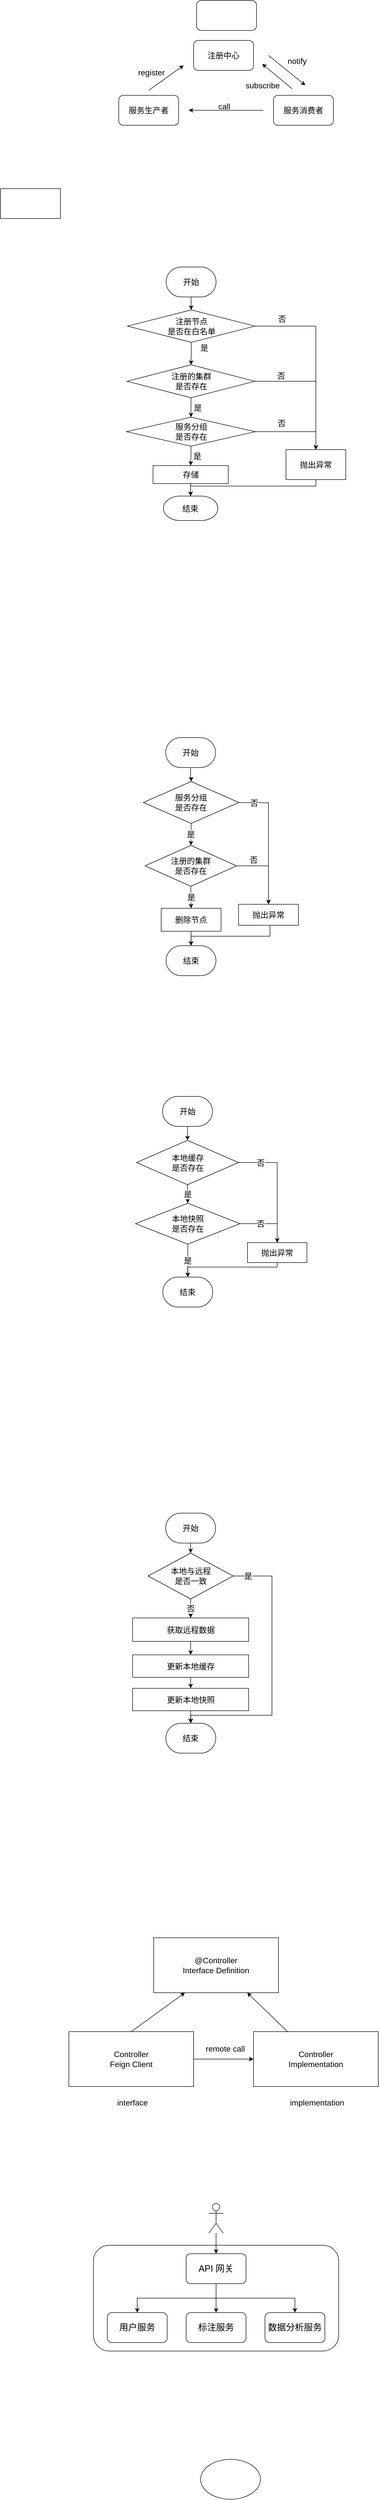 <mxfile version="15.5.8" type="github">
  <diagram id="2iD1uwLVrEYLkPj4rfC0" name="第 1 页">
    <mxGraphModel dx="2249" dy="754" grid="0" gridSize="10" guides="1" tooltips="1" connect="1" arrows="1" fold="1" page="1" pageScale="1" pageWidth="827" pageHeight="1169" math="0" shadow="0">
      <root>
        <mxCell id="0" />
        <mxCell id="1" parent="0" />
        <mxCell id="UD3vO19upJAUyQ9-qUjb-2" value="" style="rounded=1;whiteSpace=wrap;html=1;fontSize=18;" parent="1" vertex="1">
          <mxGeometry x="149.25" y="4498" width="491.5" height="212" as="geometry" />
        </mxCell>
        <mxCell id="YrsrtHYI-QYg7MPrzIgh-8" value="是" style="edgeStyle=orthogonalEdgeStyle;rounded=0;orthogonalLoop=1;jettySize=auto;html=1;fontSize=16;spacing=2;" parent="1" source="YrsrtHYI-QYg7MPrzIgh-2" target="YrsrtHYI-QYg7MPrzIgh-3" edge="1">
          <mxGeometry x="-0.011" y="-13" relative="1" as="geometry">
            <mxPoint x="26" y="1" as="offset" />
          </mxGeometry>
        </mxCell>
        <mxCell id="YrsrtHYI-QYg7MPrzIgh-13" value="" style="edgeStyle=orthogonalEdgeStyle;rounded=0;orthogonalLoop=1;jettySize=auto;html=1;fontSize=16;spacing=2;" parent="1" source="YrsrtHYI-QYg7MPrzIgh-2" target="YrsrtHYI-QYg7MPrzIgh-12" edge="1">
          <mxGeometry relative="1" as="geometry" />
        </mxCell>
        <mxCell id="YrsrtHYI-QYg7MPrzIgh-35" value="否" style="edgeLabel;html=1;align=center;verticalAlign=middle;resizable=0;points=[];fontSize=16;spacing=2;" parent="YrsrtHYI-QYg7MPrzIgh-13" vertex="1" connectable="0">
          <mxGeometry x="-0.628" y="2" relative="1" as="geometry">
            <mxPoint x="-15" y="-13" as="offset" />
          </mxGeometry>
        </mxCell>
        <mxCell id="YrsrtHYI-QYg7MPrzIgh-2" value="注册节点&lt;br&gt;是否在白名单" style="strokeWidth=1;html=1;shape=mxgraph.flowchart.decision;whiteSpace=wrap;fontSize=16;spacing=2;" parent="1" vertex="1">
          <mxGeometry x="217.5" y="620" width="255.5" height="65" as="geometry" />
        </mxCell>
        <mxCell id="YrsrtHYI-QYg7MPrzIgh-9" value="是" style="edgeStyle=orthogonalEdgeStyle;rounded=0;orthogonalLoop=1;jettySize=auto;html=1;fontSize=16;spacing=2;" parent="1" source="YrsrtHYI-QYg7MPrzIgh-3" target="YrsrtHYI-QYg7MPrzIgh-4" edge="1">
          <mxGeometry x="0.048" y="13" relative="1" as="geometry">
            <mxPoint as="offset" />
          </mxGeometry>
        </mxCell>
        <mxCell id="YrsrtHYI-QYg7MPrzIgh-14" style="edgeStyle=orthogonalEdgeStyle;rounded=0;orthogonalLoop=1;jettySize=auto;html=1;fontSize=16;spacing=2;" parent="1" source="YrsrtHYI-QYg7MPrzIgh-3" target="YrsrtHYI-QYg7MPrzIgh-12" edge="1">
          <mxGeometry relative="1" as="geometry" />
        </mxCell>
        <mxCell id="YrsrtHYI-QYg7MPrzIgh-37" value="否" style="edgeLabel;html=1;align=center;verticalAlign=middle;resizable=0;points=[];fontSize=16;spacing=2;" parent="YrsrtHYI-QYg7MPrzIgh-14" vertex="1" connectable="0">
          <mxGeometry x="-0.45" y="2" relative="1" as="geometry">
            <mxPoint x="-19" y="-9" as="offset" />
          </mxGeometry>
        </mxCell>
        <mxCell id="YrsrtHYI-QYg7MPrzIgh-3" value="注册的集群&lt;br&gt;是否存在" style="strokeWidth=1;html=1;shape=mxgraph.flowchart.decision;whiteSpace=wrap;fontSize=16;spacing=2;" parent="1" vertex="1">
          <mxGeometry x="216.5" y="730" width="256.5" height="66" as="geometry" />
        </mxCell>
        <mxCell id="YrsrtHYI-QYg7MPrzIgh-10" value="是" style="edgeStyle=orthogonalEdgeStyle;rounded=0;orthogonalLoop=1;jettySize=auto;html=1;fontSize=16;spacing=2;" parent="1" source="YrsrtHYI-QYg7MPrzIgh-4" target="YrsrtHYI-QYg7MPrzIgh-5" edge="1">
          <mxGeometry x="0.053" y="13" relative="1" as="geometry">
            <mxPoint as="offset" />
          </mxGeometry>
        </mxCell>
        <mxCell id="YrsrtHYI-QYg7MPrzIgh-15" style="edgeStyle=orthogonalEdgeStyle;rounded=0;orthogonalLoop=1;jettySize=auto;html=1;entryX=0.5;entryY=0;entryDx=0;entryDy=0;fontSize=16;spacing=2;" parent="1" source="YrsrtHYI-QYg7MPrzIgh-4" target="YrsrtHYI-QYg7MPrzIgh-12" edge="1">
          <mxGeometry relative="1" as="geometry" />
        </mxCell>
        <mxCell id="YrsrtHYI-QYg7MPrzIgh-38" value="否" style="edgeLabel;html=1;align=center;verticalAlign=middle;resizable=0;points=[];fontSize=16;spacing=2;" parent="YrsrtHYI-QYg7MPrzIgh-15" vertex="1" connectable="0">
          <mxGeometry x="0.152" relative="1" as="geometry">
            <mxPoint x="-39" y="-17" as="offset" />
          </mxGeometry>
        </mxCell>
        <mxCell id="YrsrtHYI-QYg7MPrzIgh-4" value="服务分组&lt;br&gt;是否存在" style="strokeWidth=1;html=1;shape=mxgraph.flowchart.decision;whiteSpace=wrap;fontSize=16;spacing=2;" parent="1" vertex="1">
          <mxGeometry x="215.5" y="835" width="258.5" height="58" as="geometry" />
        </mxCell>
        <mxCell id="j27-UPsUFmjhcpYpjSjP-5" value="" style="edgeStyle=orthogonalEdgeStyle;rounded=0;orthogonalLoop=1;jettySize=auto;html=1;fontSize=16;spacing=2;" parent="1" source="YrsrtHYI-QYg7MPrzIgh-5" target="j27-UPsUFmjhcpYpjSjP-4" edge="1">
          <mxGeometry relative="1" as="geometry" />
        </mxCell>
        <mxCell id="YrsrtHYI-QYg7MPrzIgh-5" value="存储" style="whiteSpace=wrap;html=1;fontSize=16;strokeWidth=1;spacing=2;" parent="1" vertex="1">
          <mxGeometry x="268.62" y="932" width="150.75" height="36" as="geometry" />
        </mxCell>
        <mxCell id="wYxoG2GTkyHHCpLY2KNG-2" style="edgeStyle=orthogonalEdgeStyle;rounded=0;jumpStyle=none;orthogonalLoop=1;jettySize=auto;html=1;exitX=0.5;exitY=1;exitDx=0;exitDy=0;entryX=0.5;entryY=0;entryDx=0;entryDy=0;entryPerimeter=0;verticalAlign=middle;" edge="1" parent="1" source="YrsrtHYI-QYg7MPrzIgh-12" target="j27-UPsUFmjhcpYpjSjP-4">
          <mxGeometry relative="1" as="geometry">
            <Array as="points">
              <mxPoint x="595" y="973" />
              <mxPoint x="344" y="973" />
            </Array>
          </mxGeometry>
        </mxCell>
        <mxCell id="YrsrtHYI-QYg7MPrzIgh-12" value="抛出异常" style="whiteSpace=wrap;html=1;strokeWidth=1;fontSize=16;spacing=2;" parent="1" vertex="1">
          <mxGeometry x="535" y="900" width="120" height="60" as="geometry" />
        </mxCell>
        <mxCell id="YrsrtHYI-QYg7MPrzIgh-19" value="是" style="edgeStyle=orthogonalEdgeStyle;rounded=0;orthogonalLoop=1;jettySize=auto;html=1;fontSize=16;" parent="1" source="YrsrtHYI-QYg7MPrzIgh-21" target="YrsrtHYI-QYg7MPrzIgh-24" edge="1">
          <mxGeometry relative="1" as="geometry" />
        </mxCell>
        <mxCell id="YrsrtHYI-QYg7MPrzIgh-20" value="" style="edgeStyle=orthogonalEdgeStyle;rounded=0;orthogonalLoop=1;jettySize=auto;html=1;fontSize=16;" parent="1" target="YrsrtHYI-QYg7MPrzIgh-32" edge="1">
          <mxGeometry relative="1" as="geometry">
            <mxPoint x="416" y="1607.059" as="sourcePoint" />
          </mxGeometry>
        </mxCell>
        <mxCell id="YrsrtHYI-QYg7MPrzIgh-39" value="否" style="edgeLabel;html=1;align=center;verticalAlign=middle;resizable=0;points=[];fontSize=16;" parent="YrsrtHYI-QYg7MPrzIgh-20" vertex="1" connectable="0">
          <mxGeometry x="-0.427" y="-5" relative="1" as="geometry">
            <mxPoint x="-28" y="-5" as="offset" />
          </mxGeometry>
        </mxCell>
        <mxCell id="YrsrtHYI-QYg7MPrzIgh-21" value="服务分组&lt;br&gt;是否存在" style="strokeWidth=1;html=1;shape=mxgraph.flowchart.decision;whiteSpace=wrap;fontSize=16;" parent="1" vertex="1">
          <mxGeometry x="249.25" y="1565" width="191.5" height="84" as="geometry" />
        </mxCell>
        <mxCell id="YrsrtHYI-QYg7MPrzIgh-22" value="是" style="edgeStyle=orthogonalEdgeStyle;rounded=0;orthogonalLoop=1;jettySize=auto;html=1;entryX=0.5;entryY=0;entryDx=0;entryDy=0;fontSize=16;" parent="1" source="YrsrtHYI-QYg7MPrzIgh-24" target="YrsrtHYI-QYg7MPrzIgh-33" edge="1">
          <mxGeometry relative="1" as="geometry">
            <mxPoint x="345" y="1870" as="targetPoint" />
          </mxGeometry>
        </mxCell>
        <mxCell id="YrsrtHYI-QYg7MPrzIgh-23" style="edgeStyle=orthogonalEdgeStyle;rounded=0;orthogonalLoop=1;jettySize=auto;html=1;fontSize=16;" parent="1" source="YrsrtHYI-QYg7MPrzIgh-24" target="YrsrtHYI-QYg7MPrzIgh-32" edge="1">
          <mxGeometry relative="1" as="geometry" />
        </mxCell>
        <mxCell id="YrsrtHYI-QYg7MPrzIgh-40" value="否" style="edgeLabel;html=1;align=center;verticalAlign=middle;resizable=0;points=[];fontSize=16;" parent="YrsrtHYI-QYg7MPrzIgh-23" vertex="1" connectable="0">
          <mxGeometry x="0.224" y="-1" relative="1" as="geometry">
            <mxPoint x="-29" y="-35" as="offset" />
          </mxGeometry>
        </mxCell>
        <mxCell id="YrsrtHYI-QYg7MPrzIgh-24" value="注册的集群&lt;br&gt;是否存在" style="strokeWidth=1;html=1;shape=mxgraph.flowchart.decision;whiteSpace=wrap;fontSize=16;" parent="1" vertex="1">
          <mxGeometry x="252.75" y="1693" width="183.25" height="82" as="geometry" />
        </mxCell>
        <mxCell id="iiarOIH6o6DObafJ99A6-1" style="edgeStyle=orthogonalEdgeStyle;rounded=0;orthogonalLoop=1;jettySize=auto;html=1;entryX=0.5;entryY=0;entryDx=0;entryDy=0;entryPerimeter=0;" parent="1" source="YrsrtHYI-QYg7MPrzIgh-32" target="j27-UPsUFmjhcpYpjSjP-9" edge="1">
          <mxGeometry relative="1" as="geometry">
            <Array as="points">
              <mxPoint x="503" y="1875" />
              <mxPoint x="345" y="1875" />
            </Array>
          </mxGeometry>
        </mxCell>
        <mxCell id="YrsrtHYI-QYg7MPrzIgh-32" value="抛出异常" style="whiteSpace=wrap;html=1;strokeWidth=1;fontSize=16;" parent="1" vertex="1">
          <mxGeometry x="440" y="1811" width="120.06" height="42" as="geometry" />
        </mxCell>
        <mxCell id="j27-UPsUFmjhcpYpjSjP-11" value="" style="edgeStyle=orthogonalEdgeStyle;rounded=0;orthogonalLoop=1;jettySize=auto;html=1;fontSize=16;" parent="1" source="YrsrtHYI-QYg7MPrzIgh-33" target="j27-UPsUFmjhcpYpjSjP-9" edge="1">
          <mxGeometry relative="1" as="geometry" />
        </mxCell>
        <mxCell id="YrsrtHYI-QYg7MPrzIgh-33" value="删除节点" style="whiteSpace=wrap;html=1;fontSize=16;strokeWidth=1;" parent="1" vertex="1">
          <mxGeometry x="285" y="1819" width="120" height="46" as="geometry" />
        </mxCell>
        <mxCell id="YrsrtHYI-QYg7MPrzIgh-43" value="是" style="edgeStyle=orthogonalEdgeStyle;rounded=0;orthogonalLoop=1;jettySize=auto;html=1;fontSize=16;" parent="1" source="YrsrtHYI-QYg7MPrzIgh-46" target="YrsrtHYI-QYg7MPrzIgh-50" edge="1">
          <mxGeometry relative="1" as="geometry" />
        </mxCell>
        <mxCell id="YrsrtHYI-QYg7MPrzIgh-44" value="" style="edgeStyle=orthogonalEdgeStyle;rounded=0;orthogonalLoop=1;jettySize=auto;html=1;fontSize=16;" parent="1" source="YrsrtHYI-QYg7MPrzIgh-46" target="YrsrtHYI-QYg7MPrzIgh-53" edge="1">
          <mxGeometry relative="1" as="geometry" />
        </mxCell>
        <mxCell id="YrsrtHYI-QYg7MPrzIgh-45" value="否" style="edgeLabel;html=1;align=center;verticalAlign=middle;resizable=0;points=[];fontSize=16;" parent="YrsrtHYI-QYg7MPrzIgh-44" vertex="1" connectable="0">
          <mxGeometry x="-0.427" y="-5" relative="1" as="geometry">
            <mxPoint x="-24" y="-5" as="offset" />
          </mxGeometry>
        </mxCell>
        <mxCell id="YrsrtHYI-QYg7MPrzIgh-46" value="本地缓存&lt;br&gt;是否存在" style="strokeWidth=1;html=1;shape=mxgraph.flowchart.decision;whiteSpace=wrap;fontSize=16;" parent="1" vertex="1">
          <mxGeometry x="235.5" y="2284" width="204.5" height="89" as="geometry" />
        </mxCell>
        <mxCell id="YrsrtHYI-QYg7MPrzIgh-47" value="是" style="edgeStyle=orthogonalEdgeStyle;rounded=0;orthogonalLoop=1;jettySize=auto;html=1;entryX=0.5;entryY=0;entryDx=0;entryDy=0;fontSize=16;entryPerimeter=0;" parent="1" source="YrsrtHYI-QYg7MPrzIgh-50" target="j27-UPsUFmjhcpYpjSjP-13" edge="1">
          <mxGeometry relative="1" as="geometry">
            <mxPoint x="344.31" y="2595" as="targetPoint" />
          </mxGeometry>
        </mxCell>
        <mxCell id="YrsrtHYI-QYg7MPrzIgh-48" style="edgeStyle=orthogonalEdgeStyle;rounded=0;orthogonalLoop=1;jettySize=auto;html=1;fontSize=16;entryX=0.5;entryY=0;entryDx=0;entryDy=0;" parent="1" source="YrsrtHYI-QYg7MPrzIgh-50" target="YrsrtHYI-QYg7MPrzIgh-53" edge="1">
          <mxGeometry relative="1" as="geometry" />
        </mxCell>
        <mxCell id="YrsrtHYI-QYg7MPrzIgh-49" value="否" style="edgeLabel;html=1;align=center;verticalAlign=middle;resizable=0;points=[];fontSize=16;" parent="YrsrtHYI-QYg7MPrzIgh-48" vertex="1" connectable="0">
          <mxGeometry x="0.224" y="-1" relative="1" as="geometry">
            <mxPoint x="-28" y="-1" as="offset" />
          </mxGeometry>
        </mxCell>
        <mxCell id="YrsrtHYI-QYg7MPrzIgh-50" value="本地快照&lt;br&gt;是否存在" style="strokeWidth=1;html=1;shape=mxgraph.flowchart.decision;whiteSpace=wrap;fontSize=16;" parent="1" vertex="1">
          <mxGeometry x="233.69" y="2410" width="209.25" height="82" as="geometry" />
        </mxCell>
        <mxCell id="iiarOIH6o6DObafJ99A6-2" style="edgeStyle=orthogonalEdgeStyle;rounded=0;orthogonalLoop=1;jettySize=auto;html=1;exitX=0.5;exitY=1;exitDx=0;exitDy=0;entryX=0.5;entryY=0;entryDx=0;entryDy=0;entryPerimeter=0;" parent="1" source="YrsrtHYI-QYg7MPrzIgh-53" target="j27-UPsUFmjhcpYpjSjP-13" edge="1">
          <mxGeometry relative="1" as="geometry">
            <Array as="points">
              <mxPoint x="518" y="2538" />
              <mxPoint x="338" y="2538" />
            </Array>
          </mxGeometry>
        </mxCell>
        <mxCell id="YrsrtHYI-QYg7MPrzIgh-53" value="抛出异常" style="whiteSpace=wrap;html=1;strokeWidth=1;fontSize=16;" parent="1" vertex="1">
          <mxGeometry x="458" y="2489" width="119" height="40" as="geometry" />
        </mxCell>
        <mxCell id="YrsrtHYI-QYg7MPrzIgh-72" value="否" style="edgeStyle=orthogonalEdgeStyle;rounded=0;orthogonalLoop=1;jettySize=auto;html=1;fontSize=16;" parent="1" source="YrsrtHYI-QYg7MPrzIgh-61" target="YrsrtHYI-QYg7MPrzIgh-69" edge="1">
          <mxGeometry relative="1" as="geometry" />
        </mxCell>
        <mxCell id="YrsrtHYI-QYg7MPrzIgh-74" style="edgeStyle=orthogonalEdgeStyle;rounded=0;orthogonalLoop=1;jettySize=auto;html=1;exitX=1;exitY=0.5;exitDx=0;exitDy=0;exitPerimeter=0;entryX=0.5;entryY=0;entryDx=0;entryDy=0;entryPerimeter=0;fontSize=16;" parent="1" source="YrsrtHYI-QYg7MPrzIgh-61" target="j27-UPsUFmjhcpYpjSjP-17" edge="1">
          <mxGeometry relative="1" as="geometry">
            <Array as="points">
              <mxPoint x="507" y="3157" />
              <mxPoint x="507" y="3436" />
              <mxPoint x="345" y="3436" />
            </Array>
            <mxPoint x="440" y="3630" as="targetPoint" />
          </mxGeometry>
        </mxCell>
        <mxCell id="YrsrtHYI-QYg7MPrzIgh-76" value="是" style="edgeLabel;html=1;align=center;verticalAlign=middle;resizable=0;points=[];fontSize=16;" parent="YrsrtHYI-QYg7MPrzIgh-74" vertex="1" connectable="0">
          <mxGeometry x="-0.853" y="2" relative="1" as="geometry">
            <mxPoint x="-10" y="2" as="offset" />
          </mxGeometry>
        </mxCell>
        <mxCell id="YrsrtHYI-QYg7MPrzIgh-61" value="本地与远程&lt;br&gt;是否一致" style="strokeWidth=1;html=1;shape=mxgraph.flowchart.decision;whiteSpace=wrap;fontSize=16;" parent="1" vertex="1">
          <mxGeometry x="258.75" y="3111" width="170.5" height="92" as="geometry" />
        </mxCell>
        <mxCell id="YrsrtHYI-QYg7MPrzIgh-77" value="" style="edgeStyle=orthogonalEdgeStyle;rounded=0;orthogonalLoop=1;jettySize=auto;html=1;fontSize=16;" parent="1" source="YrsrtHYI-QYg7MPrzIgh-69" target="YrsrtHYI-QYg7MPrzIgh-70" edge="1">
          <mxGeometry relative="1" as="geometry" />
        </mxCell>
        <mxCell id="YrsrtHYI-QYg7MPrzIgh-69" value="获取远程数据" style="whiteSpace=wrap;html=1;fontSize=16;" parent="1" vertex="1">
          <mxGeometry x="227.75" y="3241" width="232.5" height="47" as="geometry" />
        </mxCell>
        <mxCell id="YrsrtHYI-QYg7MPrzIgh-78" value="" style="edgeStyle=orthogonalEdgeStyle;rounded=0;orthogonalLoop=1;jettySize=auto;html=1;fontSize=16;" parent="1" source="YrsrtHYI-QYg7MPrzIgh-70" target="YrsrtHYI-QYg7MPrzIgh-71" edge="1">
          <mxGeometry relative="1" as="geometry" />
        </mxCell>
        <mxCell id="YrsrtHYI-QYg7MPrzIgh-70" value="更新本地缓存" style="whiteSpace=wrap;html=1;fontSize=16;" parent="1" vertex="1">
          <mxGeometry x="227.75" y="3315" width="232.5" height="45" as="geometry" />
        </mxCell>
        <mxCell id="j27-UPsUFmjhcpYpjSjP-18" value="" style="edgeStyle=orthogonalEdgeStyle;rounded=0;orthogonalLoop=1;jettySize=auto;html=1;fontSize=16;" parent="1" source="YrsrtHYI-QYg7MPrzIgh-71" target="j27-UPsUFmjhcpYpjSjP-17" edge="1">
          <mxGeometry relative="1" as="geometry" />
        </mxCell>
        <mxCell id="YrsrtHYI-QYg7MPrzIgh-71" value="更新本地快照" style="whiteSpace=wrap;html=1;fontSize=16;" parent="1" vertex="1">
          <mxGeometry x="227.75" y="3382" width="232.5" height="45" as="geometry" />
        </mxCell>
        <mxCell id="YrsrtHYI-QYg7MPrzIgh-80" value="注册中心" style="rounded=1;whiteSpace=wrap;html=1;fontSize=16;" parent="1" vertex="1">
          <mxGeometry x="350" y="80" width="120" height="60" as="geometry" />
        </mxCell>
        <mxCell id="YrsrtHYI-QYg7MPrzIgh-81" value="服务生产者" style="rounded=1;whiteSpace=wrap;html=1;fontSize=16;" parent="1" vertex="1">
          <mxGeometry x="200" y="190" width="120" height="60" as="geometry" />
        </mxCell>
        <mxCell id="YrsrtHYI-QYg7MPrzIgh-82" value="服务消费者" style="rounded=1;whiteSpace=wrap;html=1;fontSize=16;" parent="1" vertex="1">
          <mxGeometry x="510" y="190" width="120" height="60" as="geometry" />
        </mxCell>
        <mxCell id="YrsrtHYI-QYg7MPrzIgh-83" value="register" style="endArrow=classic;html=1;fontSize=16;verticalAlign=middle;horizontal=1;" parent="1" edge="1">
          <mxGeometry x="-0.419" y="26" width="50" height="50" relative="1" as="geometry">
            <mxPoint x="260" y="180" as="sourcePoint" />
            <mxPoint x="330" y="130" as="targetPoint" />
            <mxPoint as="offset" />
          </mxGeometry>
        </mxCell>
        <mxCell id="YrsrtHYI-QYg7MPrzIgh-85" value="" style="endArrow=classic;html=1;fontSize=16;" parent="1" edge="1">
          <mxGeometry width="50" height="50" relative="1" as="geometry">
            <mxPoint x="490" y="220" as="sourcePoint" />
            <mxPoint x="340" y="220" as="targetPoint" />
          </mxGeometry>
        </mxCell>
        <mxCell id="YrsrtHYI-QYg7MPrzIgh-86" value="call" style="text;html=1;align=center;verticalAlign=middle;resizable=0;points=[];autosize=1;strokeColor=none;fontSize=16;" parent="1" vertex="1">
          <mxGeometry x="394" y="200" width="34" height="23" as="geometry" />
        </mxCell>
        <mxCell id="YrsrtHYI-QYg7MPrzIgh-87" value="notify" style="endArrow=classic;html=1;fontSize=16;" parent="1" edge="1">
          <mxGeometry x="0.076" y="27" width="50" height="50" relative="1" as="geometry">
            <mxPoint x="500" y="110" as="sourcePoint" />
            <mxPoint x="574" y="170" as="targetPoint" />
            <mxPoint as="offset" />
          </mxGeometry>
        </mxCell>
        <mxCell id="YrsrtHYI-QYg7MPrzIgh-88" value="subscribe" style="endArrow=classic;html=1;fontSize=16;jumpStyle=none;" parent="1" edge="1">
          <mxGeometry x="0.295" y="33" width="50" height="50" relative="1" as="geometry">
            <mxPoint x="547.5" y="177" as="sourcePoint" />
            <mxPoint x="487.5" y="127" as="targetPoint" />
            <mxPoint as="offset" />
          </mxGeometry>
        </mxCell>
        <mxCell id="SiMLb0D92PcRW1BsGm0O-1" value="@Controller&lt;br style=&quot;font-size: 16px;&quot;&gt;Interface Definition" style="rounded=0;whiteSpace=wrap;html=1;fontSize=16;" parent="1" vertex="1">
          <mxGeometry x="270" y="3882" width="250" height="110" as="geometry" />
        </mxCell>
        <mxCell id="SiMLb0D92PcRW1BsGm0O-4" style="rounded=0;orthogonalLoop=1;jettySize=auto;html=1;exitX=0.5;exitY=0;exitDx=0;exitDy=0;fontSize=16;entryX=0.25;entryY=1;entryDx=0;entryDy=0;" parent="1" source="SiMLb0D92PcRW1BsGm0O-2" target="SiMLb0D92PcRW1BsGm0O-1" edge="1">
          <mxGeometry relative="1" as="geometry">
            <mxPoint x="340" y="3960" as="targetPoint" />
          </mxGeometry>
        </mxCell>
        <mxCell id="SiMLb0D92PcRW1BsGm0O-6" value="remote call" style="edgeStyle=none;rounded=0;orthogonalLoop=1;jettySize=auto;html=1;exitX=1;exitY=0.5;exitDx=0;exitDy=0;entryX=0;entryY=0.5;entryDx=0;entryDy=0;fontSize=16;" parent="1" source="SiMLb0D92PcRW1BsGm0O-2" target="SiMLb0D92PcRW1BsGm0O-3" edge="1">
          <mxGeometry x="0.05" y="21" relative="1" as="geometry">
            <mxPoint as="offset" />
          </mxGeometry>
        </mxCell>
        <mxCell id="SiMLb0D92PcRW1BsGm0O-7" style="edgeStyle=none;rounded=0;orthogonalLoop=1;jettySize=auto;html=1;entryX=0.75;entryY=1;entryDx=0;entryDy=0;fontSize=16;" parent="1" source="SiMLb0D92PcRW1BsGm0O-3" target="SiMLb0D92PcRW1BsGm0O-1" edge="1">
          <mxGeometry relative="1" as="geometry" />
        </mxCell>
        <mxCell id="SiMLb0D92PcRW1BsGm0O-9" value="" style="group;fontSize=16;" parent="1" vertex="1" connectable="0">
          <mxGeometry x="470" y="4070" width="250" height="155" as="geometry" />
        </mxCell>
        <mxCell id="SiMLb0D92PcRW1BsGm0O-3" value="Controller&lt;br style=&quot;font-size: 16px;&quot;&gt;Implementation" style="rounded=0;whiteSpace=wrap;html=1;fontSize=16;" parent="SiMLb0D92PcRW1BsGm0O-9" vertex="1">
          <mxGeometry width="250" height="110" as="geometry" />
        </mxCell>
        <mxCell id="SiMLb0D92PcRW1BsGm0O-8" value="implementation" style="text;html=1;align=center;verticalAlign=middle;resizable=0;points=[];autosize=1;strokeColor=none;fontSize=16;" parent="SiMLb0D92PcRW1BsGm0O-9" vertex="1">
          <mxGeometry x="67" y="130" width="119" height="23" as="geometry" />
        </mxCell>
        <mxCell id="SiMLb0D92PcRW1BsGm0O-10" value="" style="group;fontSize=16;" parent="1" vertex="1" connectable="0">
          <mxGeometry x="100" y="4070" width="250" height="155" as="geometry" />
        </mxCell>
        <mxCell id="SiMLb0D92PcRW1BsGm0O-2" value="Controller&lt;br style=&quot;font-size: 16px;&quot;&gt;Feign Client" style="rounded=0;whiteSpace=wrap;html=1;fontSize=16;" parent="SiMLb0D92PcRW1BsGm0O-10" vertex="1">
          <mxGeometry width="250" height="110" as="geometry" />
        </mxCell>
        <mxCell id="SiMLb0D92PcRW1BsGm0O-5" value="interface" style="text;html=1;align=center;verticalAlign=middle;resizable=0;points=[];autosize=1;strokeColor=none;fontSize=16;" parent="SiMLb0D92PcRW1BsGm0O-10" vertex="1">
          <mxGeometry x="91" y="130" width="71" height="23" as="geometry" />
        </mxCell>
        <mxCell id="UD3vO19upJAUyQ9-qUjb-12" style="edgeStyle=orthogonalEdgeStyle;rounded=0;orthogonalLoop=1;jettySize=auto;html=1;fontSize=18;" parent="1" source="UD3vO19upJAUyQ9-qUjb-1" target="UD3vO19upJAUyQ9-qUjb-3" edge="1">
          <mxGeometry relative="1" as="geometry" />
        </mxCell>
        <mxCell id="UD3vO19upJAUyQ9-qUjb-1" value="" style="shape=umlActor;verticalLabelPosition=bottom;verticalAlign=top;html=1;outlineConnect=0;fontSize=18;" parent="1" vertex="1">
          <mxGeometry x="380.5" y="4414" width="29" height="60" as="geometry" />
        </mxCell>
        <mxCell id="UD3vO19upJAUyQ9-qUjb-14" style="edgeStyle=orthogonalEdgeStyle;rounded=0;orthogonalLoop=1;jettySize=auto;html=1;exitX=0.5;exitY=1;exitDx=0;exitDy=0;entryX=0.5;entryY=0;entryDx=0;entryDy=0;fontSize=18;" parent="1" source="UD3vO19upJAUyQ9-qUjb-3" target="UD3vO19upJAUyQ9-qUjb-6" edge="1">
          <mxGeometry relative="1" as="geometry" />
        </mxCell>
        <mxCell id="UD3vO19upJAUyQ9-qUjb-15" style="edgeStyle=orthogonalEdgeStyle;rounded=0;orthogonalLoop=1;jettySize=auto;html=1;exitX=0.5;exitY=1;exitDx=0;exitDy=0;fontSize=18;" parent="1" source="UD3vO19upJAUyQ9-qUjb-3" target="UD3vO19upJAUyQ9-qUjb-4" edge="1">
          <mxGeometry relative="1" as="geometry" />
        </mxCell>
        <mxCell id="wYxoG2GTkyHHCpLY2KNG-1" style="edgeStyle=orthogonalEdgeStyle;rounded=0;orthogonalLoop=1;jettySize=auto;html=1;exitX=0.5;exitY=1;exitDx=0;exitDy=0;entryX=0.5;entryY=0;entryDx=0;entryDy=0;verticalAlign=middle;" edge="1" parent="1" source="UD3vO19upJAUyQ9-qUjb-3" target="UD3vO19upJAUyQ9-qUjb-5">
          <mxGeometry relative="1" as="geometry" />
        </mxCell>
        <mxCell id="UD3vO19upJAUyQ9-qUjb-3" value="API 网关" style="rounded=1;whiteSpace=wrap;html=1;fontSize=18;" parent="1" vertex="1">
          <mxGeometry x="335" y="4515" width="120" height="60" as="geometry" />
        </mxCell>
        <mxCell id="UD3vO19upJAUyQ9-qUjb-4" value="用户服务" style="rounded=1;whiteSpace=wrap;html=1;fontSize=18;" parent="1" vertex="1">
          <mxGeometry x="177" y="4633" width="120" height="60" as="geometry" />
        </mxCell>
        <mxCell id="UD3vO19upJAUyQ9-qUjb-5" value="标注服务" style="rounded=1;whiteSpace=wrap;html=1;fontSize=18;" parent="1" vertex="1">
          <mxGeometry x="335" y="4633" width="120" height="60" as="geometry" />
        </mxCell>
        <mxCell id="UD3vO19upJAUyQ9-qUjb-6" value="数据分析服务" style="rounded=1;whiteSpace=wrap;html=1;fontSize=18;" parent="1" vertex="1">
          <mxGeometry x="493" y="4633" width="120" height="60" as="geometry" />
        </mxCell>
        <mxCell id="pNN4n-swmhtI7coKqqLk-1" value="" style="rounded=1;whiteSpace=wrap;html=1;fontSize=16;" parent="1" vertex="1">
          <mxGeometry x="356" width="120" height="60" as="geometry" />
        </mxCell>
        <mxCell id="pNN4n-swmhtI7coKqqLk-2" value="" style="rounded=0;whiteSpace=wrap;html=1;fontSize=16;" parent="1" vertex="1">
          <mxGeometry x="-37" y="377" width="120" height="60" as="geometry" />
        </mxCell>
        <mxCell id="pNN4n-swmhtI7coKqqLk-3" value="" style="ellipse;whiteSpace=wrap;html=1;fontSize=16;" parent="1" vertex="1">
          <mxGeometry x="364" y="4927" width="120" height="80" as="geometry" />
        </mxCell>
        <mxCell id="j27-UPsUFmjhcpYpjSjP-3" value="" style="edgeStyle=orthogonalEdgeStyle;rounded=0;orthogonalLoop=1;jettySize=auto;html=1;fontSize=16;spacing=2;" parent="1" source="j27-UPsUFmjhcpYpjSjP-1" target="YrsrtHYI-QYg7MPrzIgh-2" edge="1">
          <mxGeometry relative="1" as="geometry" />
        </mxCell>
        <mxCell id="j27-UPsUFmjhcpYpjSjP-1" value="开始" style="strokeWidth=1;html=1;shape=mxgraph.flowchart.terminator;whiteSpace=wrap;fontSize=16;spacing=2;" parent="1" vertex="1">
          <mxGeometry x="295" y="534" width="100" height="60" as="geometry" />
        </mxCell>
        <mxCell id="j27-UPsUFmjhcpYpjSjP-4" value="结束" style="strokeWidth=1;html=1;shape=mxgraph.flowchart.terminator;whiteSpace=wrap;fontSize=16;spacing=2;" parent="1" vertex="1">
          <mxGeometry x="289.49" y="993" width="109" height="49" as="geometry" />
        </mxCell>
        <mxCell id="j27-UPsUFmjhcpYpjSjP-8" value="" style="edgeStyle=orthogonalEdgeStyle;rounded=0;orthogonalLoop=1;jettySize=auto;html=1;fontSize=16;" parent="1" source="j27-UPsUFmjhcpYpjSjP-6" target="YrsrtHYI-QYg7MPrzIgh-21" edge="1">
          <mxGeometry relative="1" as="geometry" />
        </mxCell>
        <mxCell id="j27-UPsUFmjhcpYpjSjP-6" value="开始" style="strokeWidth=1;html=1;shape=mxgraph.flowchart.terminator;whiteSpace=wrap;fontSize=16;" parent="1" vertex="1">
          <mxGeometry x="294" y="1477" width="100" height="60" as="geometry" />
        </mxCell>
        <mxCell id="j27-UPsUFmjhcpYpjSjP-9" value="结束" style="strokeWidth=1;html=1;shape=mxgraph.flowchart.terminator;whiteSpace=wrap;fontSize=16;" parent="1" vertex="1">
          <mxGeometry x="294.75" y="1894" width="100" height="60" as="geometry" />
        </mxCell>
        <mxCell id="j27-UPsUFmjhcpYpjSjP-14" value="" style="edgeStyle=orthogonalEdgeStyle;rounded=0;orthogonalLoop=1;jettySize=auto;html=1;fontSize=16;" parent="1" source="j27-UPsUFmjhcpYpjSjP-12" target="YrsrtHYI-QYg7MPrzIgh-46" edge="1">
          <mxGeometry relative="1" as="geometry" />
        </mxCell>
        <mxCell id="j27-UPsUFmjhcpYpjSjP-12" value="开始" style="strokeWidth=1;html=1;shape=mxgraph.flowchart.terminator;whiteSpace=wrap;fontSize=16;" parent="1" vertex="1">
          <mxGeometry x="287.75" y="2196" width="100" height="60" as="geometry" />
        </mxCell>
        <mxCell id="j27-UPsUFmjhcpYpjSjP-13" value="结束" style="strokeWidth=1;html=1;shape=mxgraph.flowchart.terminator;whiteSpace=wrap;fontSize=16;" parent="1" vertex="1">
          <mxGeometry x="288.31" y="2558" width="100" height="60" as="geometry" />
        </mxCell>
        <mxCell id="j27-UPsUFmjhcpYpjSjP-16" value="" style="edgeStyle=orthogonalEdgeStyle;rounded=0;orthogonalLoop=1;jettySize=auto;html=1;fontSize=16;" parent="1" source="j27-UPsUFmjhcpYpjSjP-15" target="YrsrtHYI-QYg7MPrzIgh-61" edge="1">
          <mxGeometry relative="1" as="geometry" />
        </mxCell>
        <mxCell id="j27-UPsUFmjhcpYpjSjP-15" value="开始" style="strokeWidth=1;html=1;shape=mxgraph.flowchart.terminator;whiteSpace=wrap;fontSize=16;" parent="1" vertex="1">
          <mxGeometry x="294" y="3031" width="100" height="60" as="geometry" />
        </mxCell>
        <mxCell id="j27-UPsUFmjhcpYpjSjP-17" value="结束" style="strokeWidth=1;html=1;shape=mxgraph.flowchart.terminator;whiteSpace=wrap;fontSize=16;" parent="1" vertex="1">
          <mxGeometry x="294.38" y="3452" width="100" height="60" as="geometry" />
        </mxCell>
      </root>
    </mxGraphModel>
  </diagram>
</mxfile>

